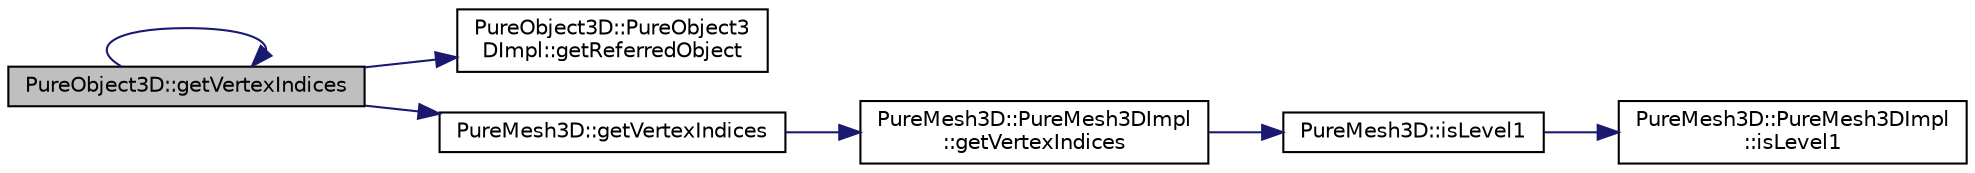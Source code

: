 digraph "PureObject3D::getVertexIndices"
{
 // LATEX_PDF_SIZE
  edge [fontname="Helvetica",fontsize="10",labelfontname="Helvetica",labelfontsize="10"];
  node [fontname="Helvetica",fontsize="10",shape=record];
  rankdir="LR";
  Node1 [label="PureObject3D::getVertexIndices",height=0.2,width=0.4,color="black", fillcolor="grey75", style="filled", fontcolor="black",tooltip="Gets the pointer to vertex indices."];
  Node1 -> Node2 [color="midnightblue",fontsize="10",style="solid",fontname="Helvetica"];
  Node2 [label="PureObject3D::PureObject3\lDImpl::getReferredObject",height=0.2,width=0.4,color="black", fillcolor="white", style="filled",URL="$class_pure_object3_d_1_1_pure_object3_d_impl.html#a40d9f6688f4f5c505ca45cb476c36eec",tooltip=" "];
  Node1 -> Node3 [color="midnightblue",fontsize="10",style="solid",fontname="Helvetica"];
  Node3 [label="PureMesh3D::getVertexIndices",height=0.2,width=0.4,color="black", fillcolor="white", style="filled",URL="$class_pure_mesh3_d.html#a88e2cd0c6bd36a557a65f566dd57423b",tooltip="Gets the pointer to vertex indices."];
  Node3 -> Node4 [color="midnightblue",fontsize="10",style="solid",fontname="Helvetica"];
  Node4 [label="PureMesh3D::PureMesh3DImpl\l::getVertexIndices",height=0.2,width=0.4,color="black", fillcolor="white", style="filled",URL="$class_pure_mesh3_d_1_1_pure_mesh3_d_impl.html#a91eadcc8263d116cea3afc5fe340ee0f",tooltip=" "];
  Node4 -> Node5 [color="midnightblue",fontsize="10",style="solid",fontname="Helvetica"];
  Node5 [label="PureMesh3D::isLevel1",height=0.2,width=0.4,color="black", fillcolor="white", style="filled",URL="$class_pure_mesh3_d.html#a5994d09a83ab409a273eeffff3d6b105",tooltip="Tells if the mesh is a level-1 parent mesh."];
  Node5 -> Node6 [color="midnightblue",fontsize="10",style="solid",fontname="Helvetica"];
  Node6 [label="PureMesh3D::PureMesh3DImpl\l::isLevel1",height=0.2,width=0.4,color="black", fillcolor="white", style="filled",URL="$class_pure_mesh3_d_1_1_pure_mesh3_d_impl.html#affd18ce4e5530fc032f1eb2d5c03c689",tooltip=" "];
  Node1 -> Node1 [color="midnightblue",fontsize="10",style="solid",fontname="Helvetica"];
}
